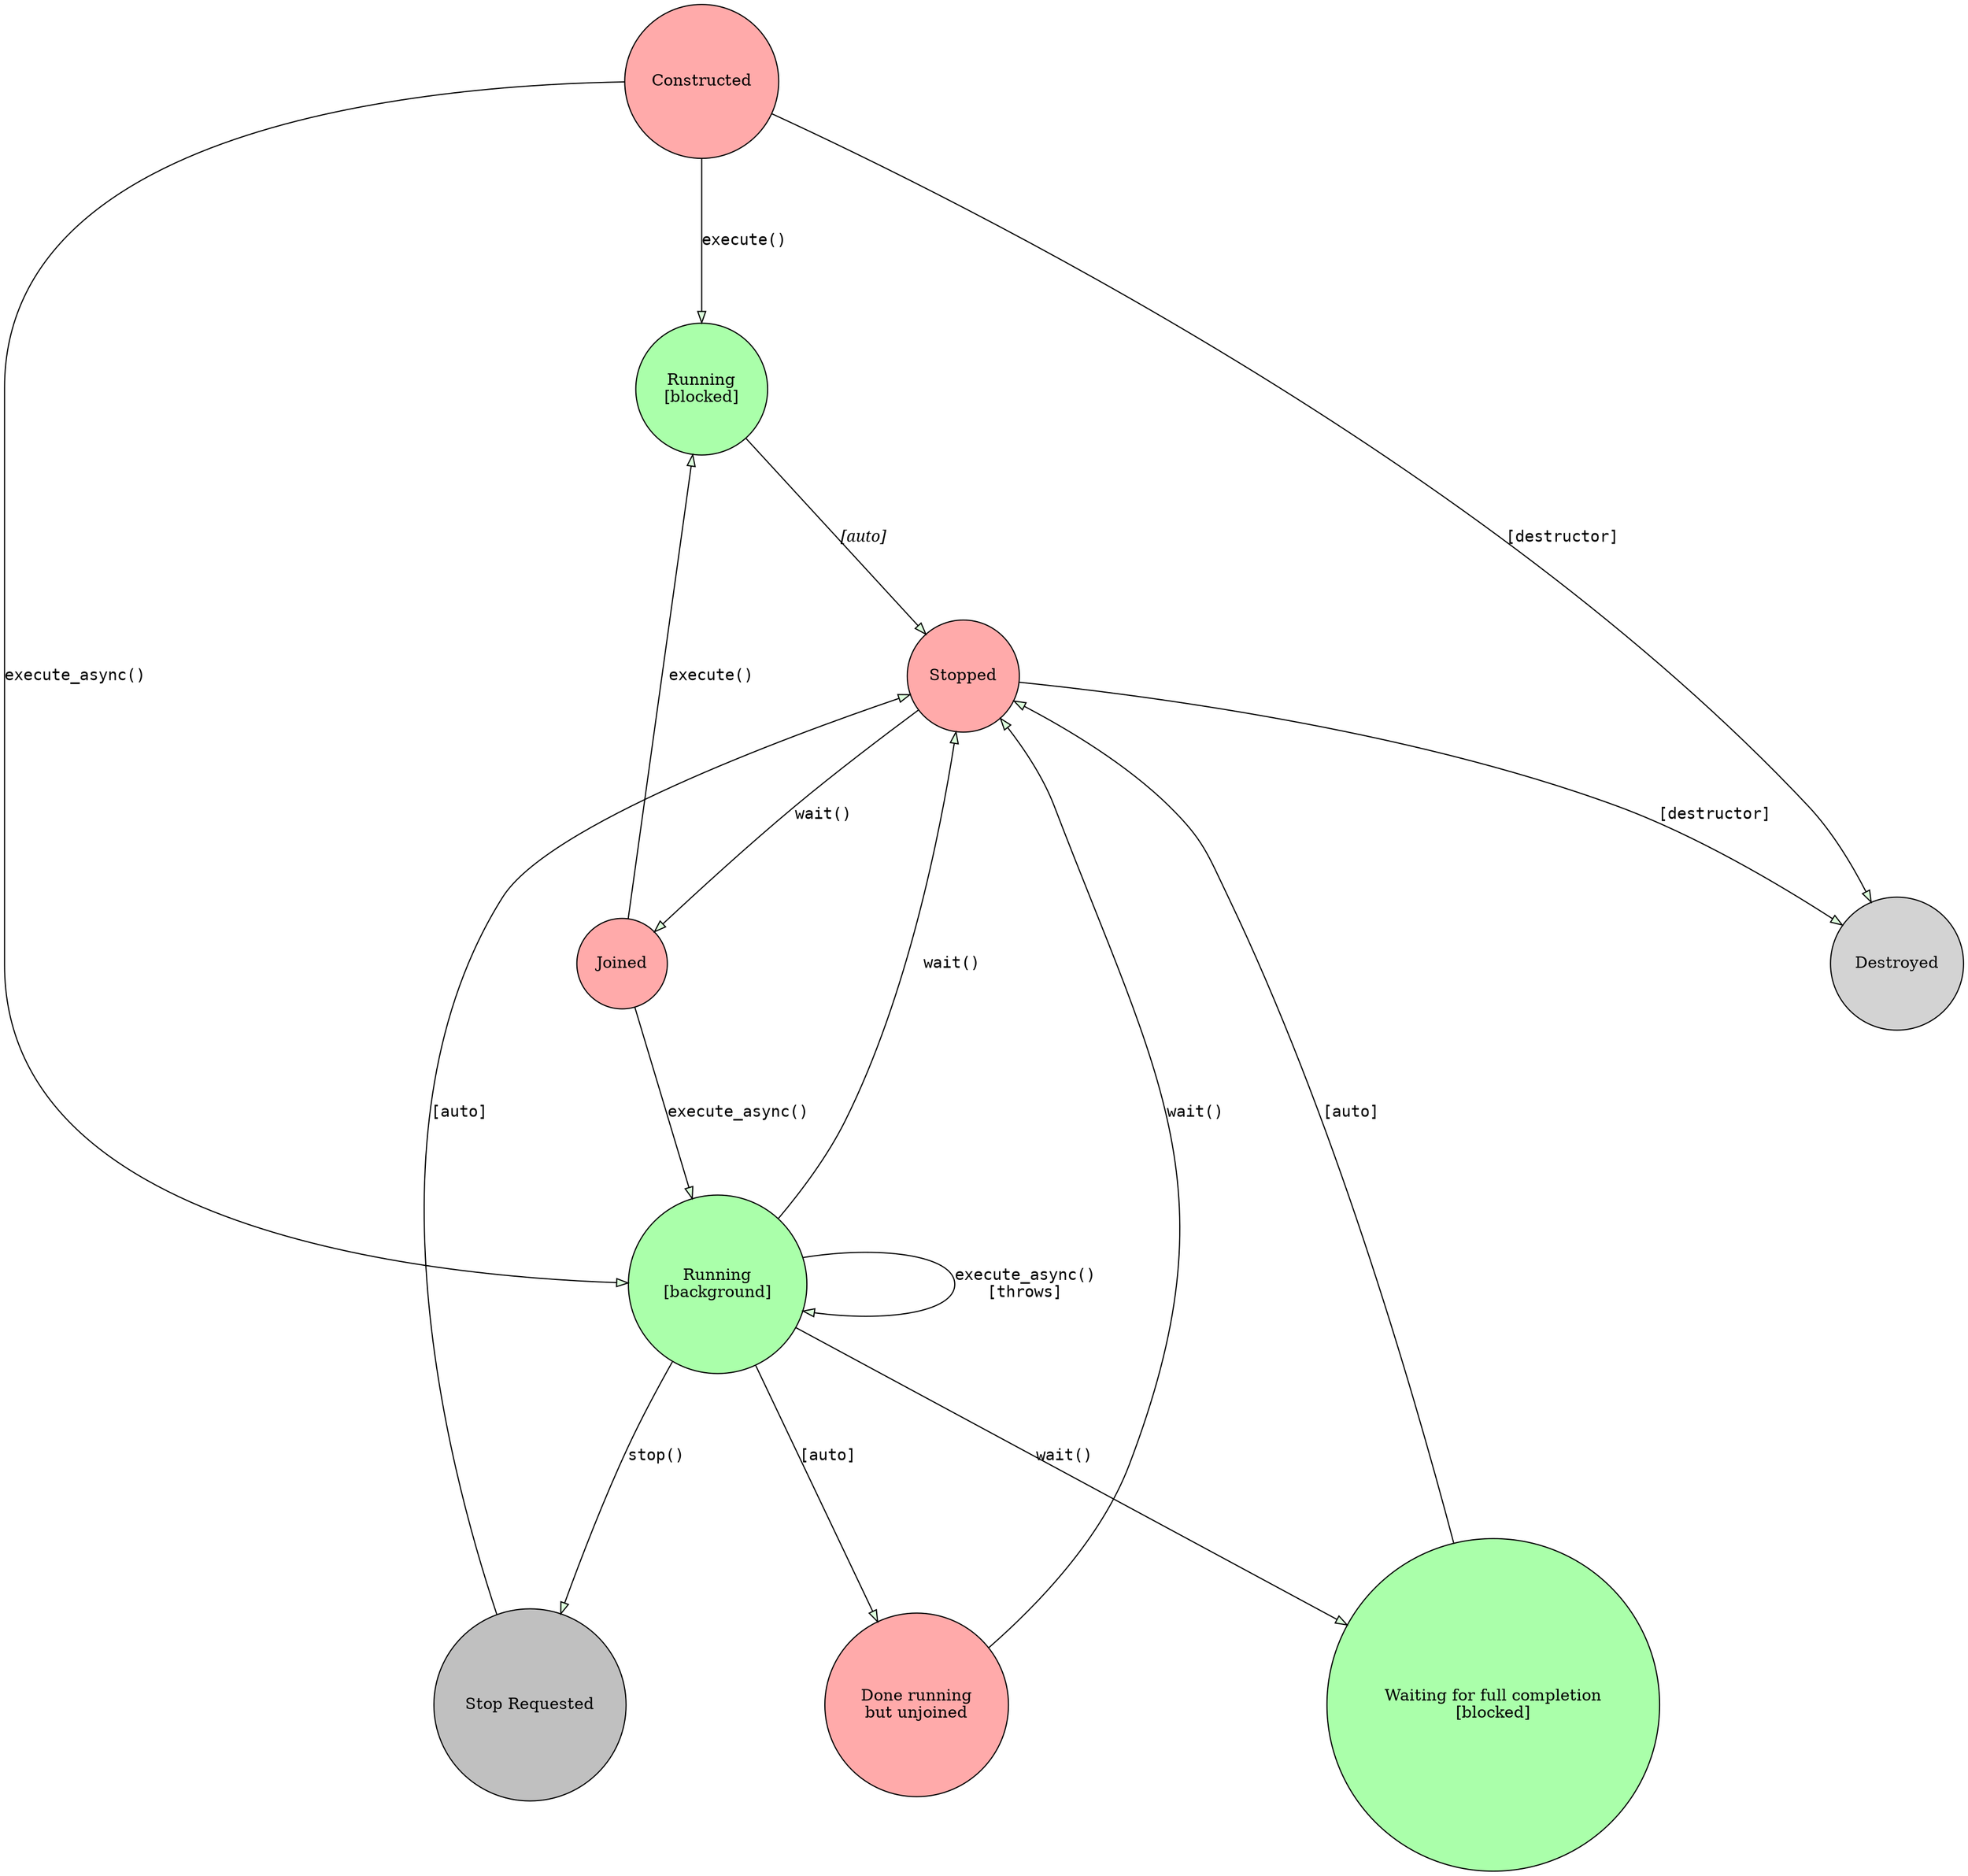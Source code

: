 digraph G {

graph[ splines=true overlap=false ranksep=1.8 nodesep=1.8]
edge [ fillcolor="#ddffdd" ]
edge [ fontname=Monospace ]
node [ shape=circle style=filled border="#333333" ];

Constructed [ label = "Constructed" fillcolor="#ffaaaa" ];

RunningBlocked [ label = "Running\n[blocked]" fillcolor="#aaffaa"];
RunningBackground [ label = "Running\n[background]" fillcolor="#aaffaa"];
StopRequested [ label = "Stop Requested" fillcolor=grey];
RunFinishedNotJoined [ label = "Done running\nbut unjoined" fillcolor="#ffaaaa" ];
Stopped [ label = "Stopped" fillcolor="#ffaaaa" ];
Joined [ label = "Joined" fillcolor="#ffaaaa" ];
WaitingForFullCompletion [ label = "Waiting for full completion\n[blocked]" fillcolor="#aaffaa" ];
Destroyed [ label = "Destroyed" ];
           
RunningBackground -> RunFinishedNotJoined [ label = "[auto]" ];
RunFinishedNotJoined -> Stopped [ label = "wait()" ];
Constructed -> RunningBlocked [label = "execute()"];
Stopped -> Destroyed [label = "[destructor]" ];
Constructed -> Destroyed [label = "[destructor]" ];
Constructed -> RunningBackground [label = "execute_async()"];
RunningBlocked -> Stopped  [ label = "[auto]" fontname="italic"] ;
RunningBackground -> RunningBackground [ label = "execute_async()\n[throws]" ];
RunningBackground -> StopRequested [ label = "stop()" ] ;
StopRequested -> Stopped [ label = "[auto]" ] ;
Stopped -> Joined [ label = "wait()" ] ;
Joined -> RunningBlocked [ label = "execute()" ] ;
Joined -> RunningBackground [ label = "execute_async()" ] ;
RunningBackground -> Stopped [ label = "wait()" ] ;
RunningBackground -> WaitingForFullCompletion [ label = "wait()" ];
WaitingForFullCompletion -> Stopped [ label = "[auto]" ];

}



